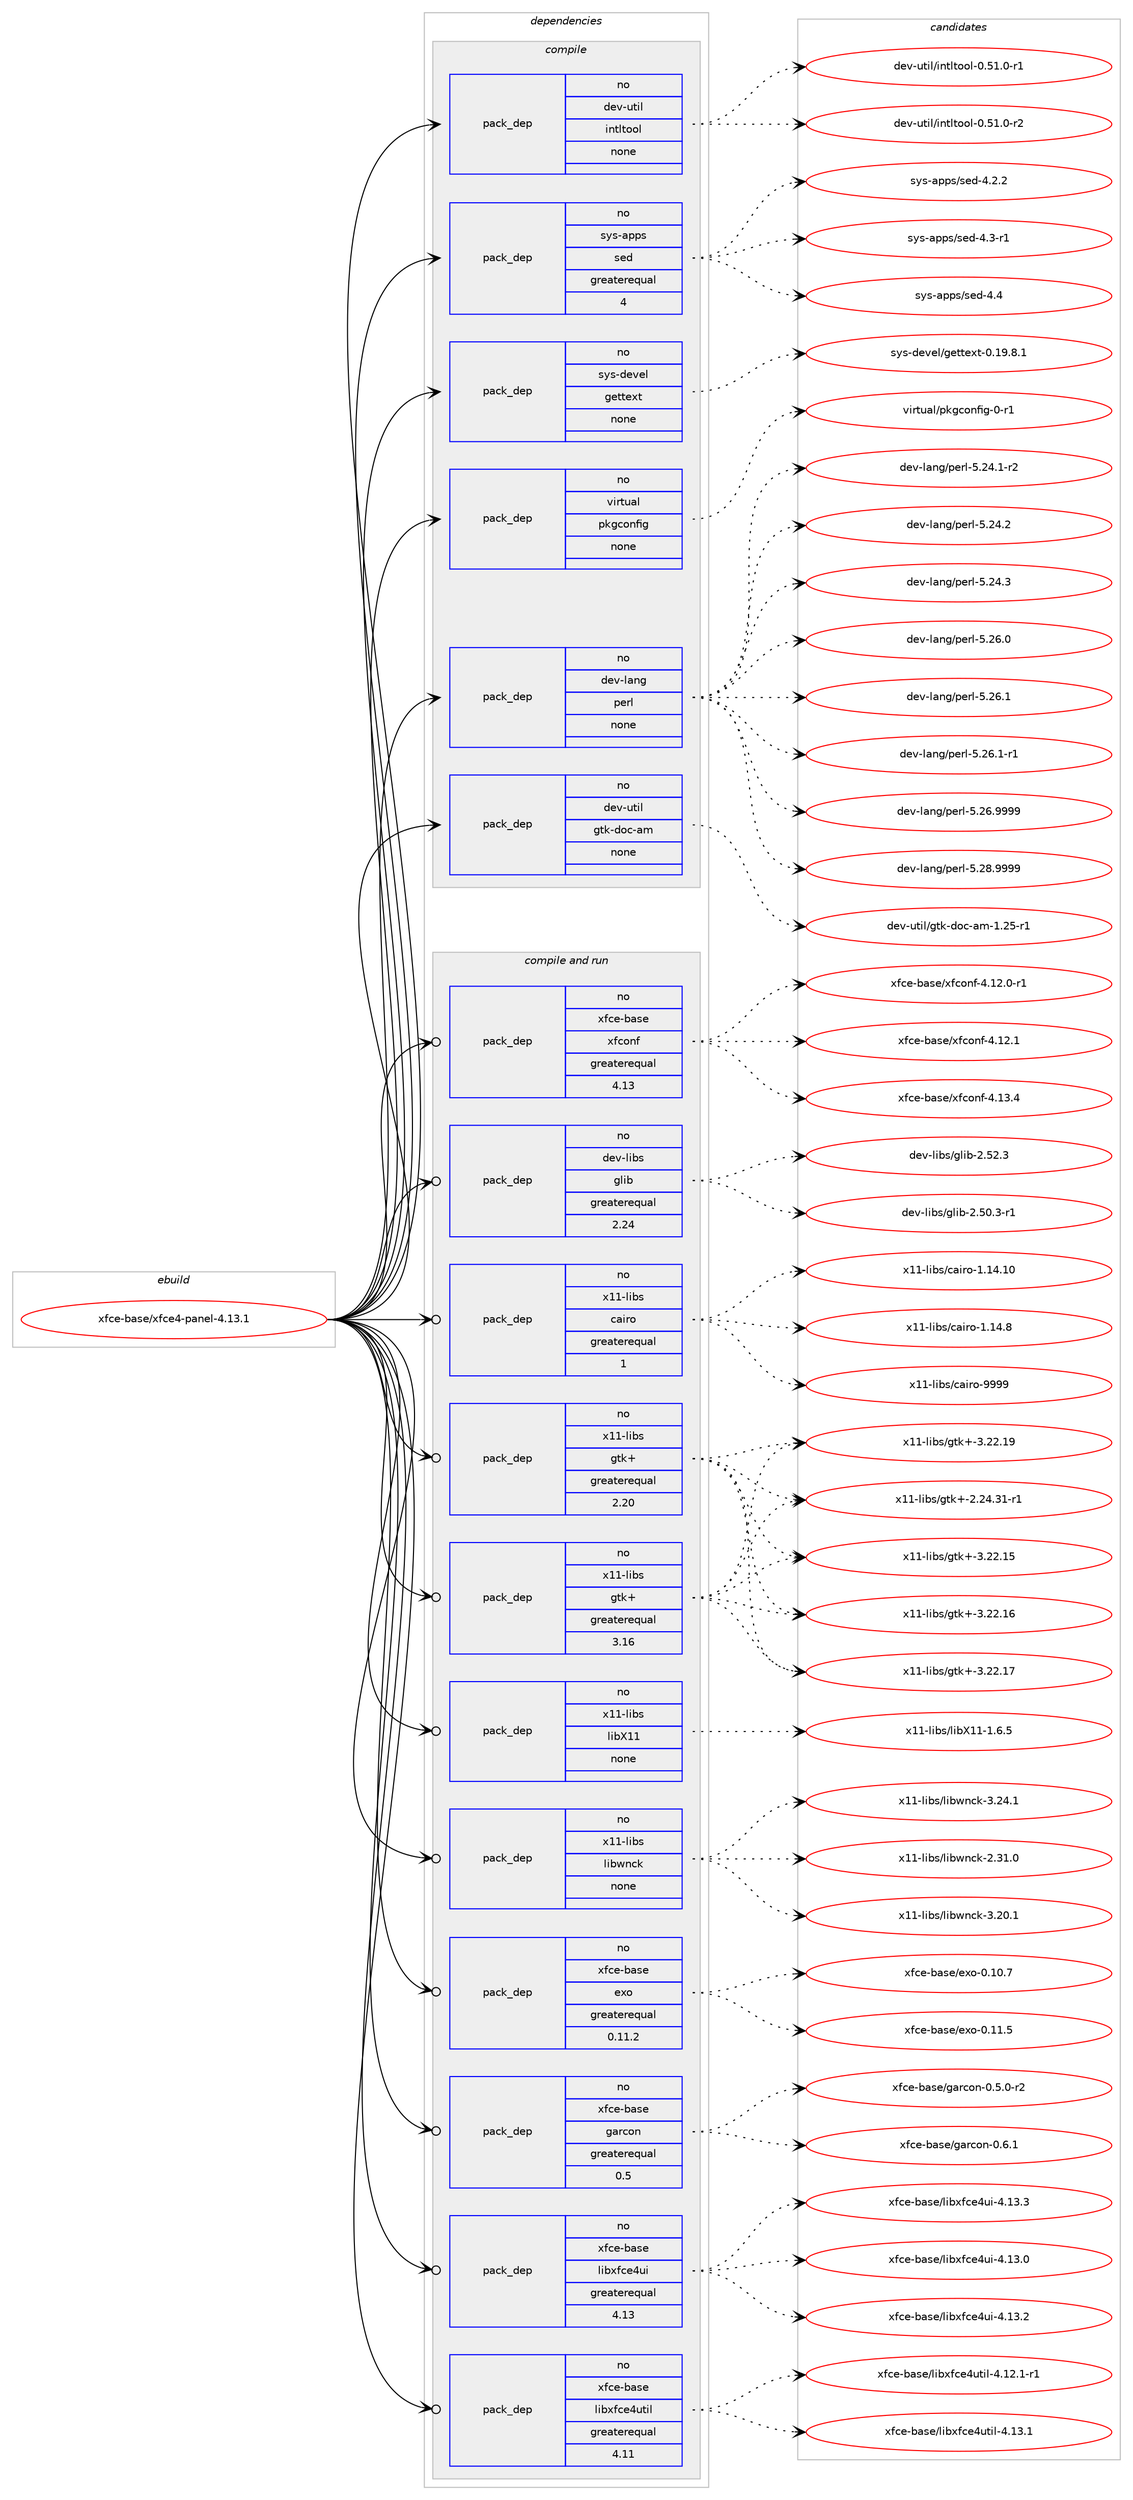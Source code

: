 digraph prolog {

# *************
# Graph options
# *************

newrank=true;
concentrate=true;
compound=true;
graph [rankdir=LR,fontname=Helvetica,fontsize=10,ranksep=1.5];#, ranksep=2.5, nodesep=0.2];
edge  [arrowhead=vee];
node  [fontname=Helvetica,fontsize=10];

# **********
# The ebuild
# **********

subgraph cluster_leftcol {
color=gray;
rank=same;
label=<<i>ebuild</i>>;
id [label="xfce-base/xfce4-panel-4.13.1", color=red, width=4, href="../xfce-base/xfce4-panel-4.13.1.svg"];
}

# ****************
# The dependencies
# ****************

subgraph cluster_midcol {
color=gray;
label=<<i>dependencies</i>>;
subgraph cluster_compile {
fillcolor="#eeeeee";
style=filled;
label=<<i>compile</i>>;
subgraph pack400002 {
dependency534773 [label=<<TABLE BORDER="0" CELLBORDER="1" CELLSPACING="0" CELLPADDING="4" WIDTH="220"><TR><TD ROWSPAN="6" CELLPADDING="30">pack_dep</TD></TR><TR><TD WIDTH="110">no</TD></TR><TR><TD>dev-lang</TD></TR><TR><TD>perl</TD></TR><TR><TD>none</TD></TR><TR><TD></TD></TR></TABLE>>, shape=none, color=blue];
}
id:e -> dependency534773:w [weight=20,style="solid",arrowhead="vee"];
subgraph pack400003 {
dependency534774 [label=<<TABLE BORDER="0" CELLBORDER="1" CELLSPACING="0" CELLPADDING="4" WIDTH="220"><TR><TD ROWSPAN="6" CELLPADDING="30">pack_dep</TD></TR><TR><TD WIDTH="110">no</TD></TR><TR><TD>dev-util</TD></TR><TR><TD>gtk-doc-am</TD></TR><TR><TD>none</TD></TR><TR><TD></TD></TR></TABLE>>, shape=none, color=blue];
}
id:e -> dependency534774:w [weight=20,style="solid",arrowhead="vee"];
subgraph pack400004 {
dependency534775 [label=<<TABLE BORDER="0" CELLBORDER="1" CELLSPACING="0" CELLPADDING="4" WIDTH="220"><TR><TD ROWSPAN="6" CELLPADDING="30">pack_dep</TD></TR><TR><TD WIDTH="110">no</TD></TR><TR><TD>dev-util</TD></TR><TR><TD>intltool</TD></TR><TR><TD>none</TD></TR><TR><TD></TD></TR></TABLE>>, shape=none, color=blue];
}
id:e -> dependency534775:w [weight=20,style="solid",arrowhead="vee"];
subgraph pack400005 {
dependency534776 [label=<<TABLE BORDER="0" CELLBORDER="1" CELLSPACING="0" CELLPADDING="4" WIDTH="220"><TR><TD ROWSPAN="6" CELLPADDING="30">pack_dep</TD></TR><TR><TD WIDTH="110">no</TD></TR><TR><TD>sys-apps</TD></TR><TR><TD>sed</TD></TR><TR><TD>greaterequal</TD></TR><TR><TD>4</TD></TR></TABLE>>, shape=none, color=blue];
}
id:e -> dependency534776:w [weight=20,style="solid",arrowhead="vee"];
subgraph pack400006 {
dependency534777 [label=<<TABLE BORDER="0" CELLBORDER="1" CELLSPACING="0" CELLPADDING="4" WIDTH="220"><TR><TD ROWSPAN="6" CELLPADDING="30">pack_dep</TD></TR><TR><TD WIDTH="110">no</TD></TR><TR><TD>sys-devel</TD></TR><TR><TD>gettext</TD></TR><TR><TD>none</TD></TR><TR><TD></TD></TR></TABLE>>, shape=none, color=blue];
}
id:e -> dependency534777:w [weight=20,style="solid",arrowhead="vee"];
subgraph pack400007 {
dependency534778 [label=<<TABLE BORDER="0" CELLBORDER="1" CELLSPACING="0" CELLPADDING="4" WIDTH="220"><TR><TD ROWSPAN="6" CELLPADDING="30">pack_dep</TD></TR><TR><TD WIDTH="110">no</TD></TR><TR><TD>virtual</TD></TR><TR><TD>pkgconfig</TD></TR><TR><TD>none</TD></TR><TR><TD></TD></TR></TABLE>>, shape=none, color=blue];
}
id:e -> dependency534778:w [weight=20,style="solid",arrowhead="vee"];
}
subgraph cluster_compileandrun {
fillcolor="#eeeeee";
style=filled;
label=<<i>compile and run</i>>;
subgraph pack400008 {
dependency534779 [label=<<TABLE BORDER="0" CELLBORDER="1" CELLSPACING="0" CELLPADDING="4" WIDTH="220"><TR><TD ROWSPAN="6" CELLPADDING="30">pack_dep</TD></TR><TR><TD WIDTH="110">no</TD></TR><TR><TD>dev-libs</TD></TR><TR><TD>glib</TD></TR><TR><TD>greaterequal</TD></TR><TR><TD>2.24</TD></TR></TABLE>>, shape=none, color=blue];
}
id:e -> dependency534779:w [weight=20,style="solid",arrowhead="odotvee"];
subgraph pack400009 {
dependency534780 [label=<<TABLE BORDER="0" CELLBORDER="1" CELLSPACING="0" CELLPADDING="4" WIDTH="220"><TR><TD ROWSPAN="6" CELLPADDING="30">pack_dep</TD></TR><TR><TD WIDTH="110">no</TD></TR><TR><TD>x11-libs</TD></TR><TR><TD>cairo</TD></TR><TR><TD>greaterequal</TD></TR><TR><TD>1</TD></TR></TABLE>>, shape=none, color=blue];
}
id:e -> dependency534780:w [weight=20,style="solid",arrowhead="odotvee"];
subgraph pack400010 {
dependency534781 [label=<<TABLE BORDER="0" CELLBORDER="1" CELLSPACING="0" CELLPADDING="4" WIDTH="220"><TR><TD ROWSPAN="6" CELLPADDING="30">pack_dep</TD></TR><TR><TD WIDTH="110">no</TD></TR><TR><TD>x11-libs</TD></TR><TR><TD>gtk+</TD></TR><TR><TD>greaterequal</TD></TR><TR><TD>2.20</TD></TR></TABLE>>, shape=none, color=blue];
}
id:e -> dependency534781:w [weight=20,style="solid",arrowhead="odotvee"];
subgraph pack400011 {
dependency534782 [label=<<TABLE BORDER="0" CELLBORDER="1" CELLSPACING="0" CELLPADDING="4" WIDTH="220"><TR><TD ROWSPAN="6" CELLPADDING="30">pack_dep</TD></TR><TR><TD WIDTH="110">no</TD></TR><TR><TD>x11-libs</TD></TR><TR><TD>gtk+</TD></TR><TR><TD>greaterequal</TD></TR><TR><TD>3.16</TD></TR></TABLE>>, shape=none, color=blue];
}
id:e -> dependency534782:w [weight=20,style="solid",arrowhead="odotvee"];
subgraph pack400012 {
dependency534783 [label=<<TABLE BORDER="0" CELLBORDER="1" CELLSPACING="0" CELLPADDING="4" WIDTH="220"><TR><TD ROWSPAN="6" CELLPADDING="30">pack_dep</TD></TR><TR><TD WIDTH="110">no</TD></TR><TR><TD>x11-libs</TD></TR><TR><TD>libX11</TD></TR><TR><TD>none</TD></TR><TR><TD></TD></TR></TABLE>>, shape=none, color=blue];
}
id:e -> dependency534783:w [weight=20,style="solid",arrowhead="odotvee"];
subgraph pack400013 {
dependency534784 [label=<<TABLE BORDER="0" CELLBORDER="1" CELLSPACING="0" CELLPADDING="4" WIDTH="220"><TR><TD ROWSPAN="6" CELLPADDING="30">pack_dep</TD></TR><TR><TD WIDTH="110">no</TD></TR><TR><TD>x11-libs</TD></TR><TR><TD>libwnck</TD></TR><TR><TD>none</TD></TR><TR><TD></TD></TR></TABLE>>, shape=none, color=blue];
}
id:e -> dependency534784:w [weight=20,style="solid",arrowhead="odotvee"];
subgraph pack400014 {
dependency534785 [label=<<TABLE BORDER="0" CELLBORDER="1" CELLSPACING="0" CELLPADDING="4" WIDTH="220"><TR><TD ROWSPAN="6" CELLPADDING="30">pack_dep</TD></TR><TR><TD WIDTH="110">no</TD></TR><TR><TD>xfce-base</TD></TR><TR><TD>exo</TD></TR><TR><TD>greaterequal</TD></TR><TR><TD>0.11.2</TD></TR></TABLE>>, shape=none, color=blue];
}
id:e -> dependency534785:w [weight=20,style="solid",arrowhead="odotvee"];
subgraph pack400015 {
dependency534786 [label=<<TABLE BORDER="0" CELLBORDER="1" CELLSPACING="0" CELLPADDING="4" WIDTH="220"><TR><TD ROWSPAN="6" CELLPADDING="30">pack_dep</TD></TR><TR><TD WIDTH="110">no</TD></TR><TR><TD>xfce-base</TD></TR><TR><TD>garcon</TD></TR><TR><TD>greaterequal</TD></TR><TR><TD>0.5</TD></TR></TABLE>>, shape=none, color=blue];
}
id:e -> dependency534786:w [weight=20,style="solid",arrowhead="odotvee"];
subgraph pack400016 {
dependency534787 [label=<<TABLE BORDER="0" CELLBORDER="1" CELLSPACING="0" CELLPADDING="4" WIDTH="220"><TR><TD ROWSPAN="6" CELLPADDING="30">pack_dep</TD></TR><TR><TD WIDTH="110">no</TD></TR><TR><TD>xfce-base</TD></TR><TR><TD>libxfce4ui</TD></TR><TR><TD>greaterequal</TD></TR><TR><TD>4.13</TD></TR></TABLE>>, shape=none, color=blue];
}
id:e -> dependency534787:w [weight=20,style="solid",arrowhead="odotvee"];
subgraph pack400017 {
dependency534788 [label=<<TABLE BORDER="0" CELLBORDER="1" CELLSPACING="0" CELLPADDING="4" WIDTH="220"><TR><TD ROWSPAN="6" CELLPADDING="30">pack_dep</TD></TR><TR><TD WIDTH="110">no</TD></TR><TR><TD>xfce-base</TD></TR><TR><TD>libxfce4util</TD></TR><TR><TD>greaterequal</TD></TR><TR><TD>4.11</TD></TR></TABLE>>, shape=none, color=blue];
}
id:e -> dependency534788:w [weight=20,style="solid",arrowhead="odotvee"];
subgraph pack400018 {
dependency534789 [label=<<TABLE BORDER="0" CELLBORDER="1" CELLSPACING="0" CELLPADDING="4" WIDTH="220"><TR><TD ROWSPAN="6" CELLPADDING="30">pack_dep</TD></TR><TR><TD WIDTH="110">no</TD></TR><TR><TD>xfce-base</TD></TR><TR><TD>xfconf</TD></TR><TR><TD>greaterequal</TD></TR><TR><TD>4.13</TD></TR></TABLE>>, shape=none, color=blue];
}
id:e -> dependency534789:w [weight=20,style="solid",arrowhead="odotvee"];
}
subgraph cluster_run {
fillcolor="#eeeeee";
style=filled;
label=<<i>run</i>>;
}
}

# **************
# The candidates
# **************

subgraph cluster_choices {
rank=same;
color=gray;
label=<<i>candidates</i>>;

subgraph choice400002 {
color=black;
nodesep=1;
choice100101118451089711010347112101114108455346505246494511450 [label="dev-lang/perl-5.24.1-r2", color=red, width=4,href="../dev-lang/perl-5.24.1-r2.svg"];
choice10010111845108971101034711210111410845534650524650 [label="dev-lang/perl-5.24.2", color=red, width=4,href="../dev-lang/perl-5.24.2.svg"];
choice10010111845108971101034711210111410845534650524651 [label="dev-lang/perl-5.24.3", color=red, width=4,href="../dev-lang/perl-5.24.3.svg"];
choice10010111845108971101034711210111410845534650544648 [label="dev-lang/perl-5.26.0", color=red, width=4,href="../dev-lang/perl-5.26.0.svg"];
choice10010111845108971101034711210111410845534650544649 [label="dev-lang/perl-5.26.1", color=red, width=4,href="../dev-lang/perl-5.26.1.svg"];
choice100101118451089711010347112101114108455346505446494511449 [label="dev-lang/perl-5.26.1-r1", color=red, width=4,href="../dev-lang/perl-5.26.1-r1.svg"];
choice10010111845108971101034711210111410845534650544657575757 [label="dev-lang/perl-5.26.9999", color=red, width=4,href="../dev-lang/perl-5.26.9999.svg"];
choice10010111845108971101034711210111410845534650564657575757 [label="dev-lang/perl-5.28.9999", color=red, width=4,href="../dev-lang/perl-5.28.9999.svg"];
dependency534773:e -> choice100101118451089711010347112101114108455346505246494511450:w [style=dotted,weight="100"];
dependency534773:e -> choice10010111845108971101034711210111410845534650524650:w [style=dotted,weight="100"];
dependency534773:e -> choice10010111845108971101034711210111410845534650524651:w [style=dotted,weight="100"];
dependency534773:e -> choice10010111845108971101034711210111410845534650544648:w [style=dotted,weight="100"];
dependency534773:e -> choice10010111845108971101034711210111410845534650544649:w [style=dotted,weight="100"];
dependency534773:e -> choice100101118451089711010347112101114108455346505446494511449:w [style=dotted,weight="100"];
dependency534773:e -> choice10010111845108971101034711210111410845534650544657575757:w [style=dotted,weight="100"];
dependency534773:e -> choice10010111845108971101034711210111410845534650564657575757:w [style=dotted,weight="100"];
}
subgraph choice400003 {
color=black;
nodesep=1;
choice10010111845117116105108471031161074510011199459710945494650534511449 [label="dev-util/gtk-doc-am-1.25-r1", color=red, width=4,href="../dev-util/gtk-doc-am-1.25-r1.svg"];
dependency534774:e -> choice10010111845117116105108471031161074510011199459710945494650534511449:w [style=dotted,weight="100"];
}
subgraph choice400004 {
color=black;
nodesep=1;
choice1001011184511711610510847105110116108116111111108454846534946484511449 [label="dev-util/intltool-0.51.0-r1", color=red, width=4,href="../dev-util/intltool-0.51.0-r1.svg"];
choice1001011184511711610510847105110116108116111111108454846534946484511450 [label="dev-util/intltool-0.51.0-r2", color=red, width=4,href="../dev-util/intltool-0.51.0-r2.svg"];
dependency534775:e -> choice1001011184511711610510847105110116108116111111108454846534946484511449:w [style=dotted,weight="100"];
dependency534775:e -> choice1001011184511711610510847105110116108116111111108454846534946484511450:w [style=dotted,weight="100"];
}
subgraph choice400005 {
color=black;
nodesep=1;
choice115121115459711211211547115101100455246504650 [label="sys-apps/sed-4.2.2", color=red, width=4,href="../sys-apps/sed-4.2.2.svg"];
choice115121115459711211211547115101100455246514511449 [label="sys-apps/sed-4.3-r1", color=red, width=4,href="../sys-apps/sed-4.3-r1.svg"];
choice11512111545971121121154711510110045524652 [label="sys-apps/sed-4.4", color=red, width=4,href="../sys-apps/sed-4.4.svg"];
dependency534776:e -> choice115121115459711211211547115101100455246504650:w [style=dotted,weight="100"];
dependency534776:e -> choice115121115459711211211547115101100455246514511449:w [style=dotted,weight="100"];
dependency534776:e -> choice11512111545971121121154711510110045524652:w [style=dotted,weight="100"];
}
subgraph choice400006 {
color=black;
nodesep=1;
choice1151211154510010111810110847103101116116101120116454846495746564649 [label="sys-devel/gettext-0.19.8.1", color=red, width=4,href="../sys-devel/gettext-0.19.8.1.svg"];
dependency534777:e -> choice1151211154510010111810110847103101116116101120116454846495746564649:w [style=dotted,weight="100"];
}
subgraph choice400007 {
color=black;
nodesep=1;
choice11810511411611797108471121071039911111010210510345484511449 [label="virtual/pkgconfig-0-r1", color=red, width=4,href="../virtual/pkgconfig-0-r1.svg"];
dependency534778:e -> choice11810511411611797108471121071039911111010210510345484511449:w [style=dotted,weight="100"];
}
subgraph choice400008 {
color=black;
nodesep=1;
choice10010111845108105981154710310810598455046534846514511449 [label="dev-libs/glib-2.50.3-r1", color=red, width=4,href="../dev-libs/glib-2.50.3-r1.svg"];
choice1001011184510810598115471031081059845504653504651 [label="dev-libs/glib-2.52.3", color=red, width=4,href="../dev-libs/glib-2.52.3.svg"];
dependency534779:e -> choice10010111845108105981154710310810598455046534846514511449:w [style=dotted,weight="100"];
dependency534779:e -> choice1001011184510810598115471031081059845504653504651:w [style=dotted,weight="100"];
}
subgraph choice400009 {
color=black;
nodesep=1;
choice120494945108105981154799971051141114549464952464948 [label="x11-libs/cairo-1.14.10", color=red, width=4,href="../x11-libs/cairo-1.14.10.svg"];
choice1204949451081059811547999710511411145494649524656 [label="x11-libs/cairo-1.14.8", color=red, width=4,href="../x11-libs/cairo-1.14.8.svg"];
choice120494945108105981154799971051141114557575757 [label="x11-libs/cairo-9999", color=red, width=4,href="../x11-libs/cairo-9999.svg"];
dependency534780:e -> choice120494945108105981154799971051141114549464952464948:w [style=dotted,weight="100"];
dependency534780:e -> choice1204949451081059811547999710511411145494649524656:w [style=dotted,weight="100"];
dependency534780:e -> choice120494945108105981154799971051141114557575757:w [style=dotted,weight="100"];
}
subgraph choice400010 {
color=black;
nodesep=1;
choice12049494510810598115471031161074345504650524651494511449 [label="x11-libs/gtk+-2.24.31-r1", color=red, width=4,href="../x11-libs/gtk+-2.24.31-r1.svg"];
choice1204949451081059811547103116107434551465050464953 [label="x11-libs/gtk+-3.22.15", color=red, width=4,href="../x11-libs/gtk+-3.22.15.svg"];
choice1204949451081059811547103116107434551465050464954 [label="x11-libs/gtk+-3.22.16", color=red, width=4,href="../x11-libs/gtk+-3.22.16.svg"];
choice1204949451081059811547103116107434551465050464955 [label="x11-libs/gtk+-3.22.17", color=red, width=4,href="../x11-libs/gtk+-3.22.17.svg"];
choice1204949451081059811547103116107434551465050464957 [label="x11-libs/gtk+-3.22.19", color=red, width=4,href="../x11-libs/gtk+-3.22.19.svg"];
dependency534781:e -> choice12049494510810598115471031161074345504650524651494511449:w [style=dotted,weight="100"];
dependency534781:e -> choice1204949451081059811547103116107434551465050464953:w [style=dotted,weight="100"];
dependency534781:e -> choice1204949451081059811547103116107434551465050464954:w [style=dotted,weight="100"];
dependency534781:e -> choice1204949451081059811547103116107434551465050464955:w [style=dotted,weight="100"];
dependency534781:e -> choice1204949451081059811547103116107434551465050464957:w [style=dotted,weight="100"];
}
subgraph choice400011 {
color=black;
nodesep=1;
choice12049494510810598115471031161074345504650524651494511449 [label="x11-libs/gtk+-2.24.31-r1", color=red, width=4,href="../x11-libs/gtk+-2.24.31-r1.svg"];
choice1204949451081059811547103116107434551465050464953 [label="x11-libs/gtk+-3.22.15", color=red, width=4,href="../x11-libs/gtk+-3.22.15.svg"];
choice1204949451081059811547103116107434551465050464954 [label="x11-libs/gtk+-3.22.16", color=red, width=4,href="../x11-libs/gtk+-3.22.16.svg"];
choice1204949451081059811547103116107434551465050464955 [label="x11-libs/gtk+-3.22.17", color=red, width=4,href="../x11-libs/gtk+-3.22.17.svg"];
choice1204949451081059811547103116107434551465050464957 [label="x11-libs/gtk+-3.22.19", color=red, width=4,href="../x11-libs/gtk+-3.22.19.svg"];
dependency534782:e -> choice12049494510810598115471031161074345504650524651494511449:w [style=dotted,weight="100"];
dependency534782:e -> choice1204949451081059811547103116107434551465050464953:w [style=dotted,weight="100"];
dependency534782:e -> choice1204949451081059811547103116107434551465050464954:w [style=dotted,weight="100"];
dependency534782:e -> choice1204949451081059811547103116107434551465050464955:w [style=dotted,weight="100"];
dependency534782:e -> choice1204949451081059811547103116107434551465050464957:w [style=dotted,weight="100"];
}
subgraph choice400012 {
color=black;
nodesep=1;
choice120494945108105981154710810598884949454946544653 [label="x11-libs/libX11-1.6.5", color=red, width=4,href="../x11-libs/libX11-1.6.5.svg"];
dependency534783:e -> choice120494945108105981154710810598884949454946544653:w [style=dotted,weight="100"];
}
subgraph choice400013 {
color=black;
nodesep=1;
choice1204949451081059811547108105981191109910745504651494648 [label="x11-libs/libwnck-2.31.0", color=red, width=4,href="../x11-libs/libwnck-2.31.0.svg"];
choice1204949451081059811547108105981191109910745514650484649 [label="x11-libs/libwnck-3.20.1", color=red, width=4,href="../x11-libs/libwnck-3.20.1.svg"];
choice1204949451081059811547108105981191109910745514650524649 [label="x11-libs/libwnck-3.24.1", color=red, width=4,href="../x11-libs/libwnck-3.24.1.svg"];
dependency534784:e -> choice1204949451081059811547108105981191109910745504651494648:w [style=dotted,weight="100"];
dependency534784:e -> choice1204949451081059811547108105981191109910745514650484649:w [style=dotted,weight="100"];
dependency534784:e -> choice1204949451081059811547108105981191109910745514650524649:w [style=dotted,weight="100"];
}
subgraph choice400014 {
color=black;
nodesep=1;
choice120102991014598971151014710112011145484649484655 [label="xfce-base/exo-0.10.7", color=red, width=4,href="../xfce-base/exo-0.10.7.svg"];
choice120102991014598971151014710112011145484649494653 [label="xfce-base/exo-0.11.5", color=red, width=4,href="../xfce-base/exo-0.11.5.svg"];
dependency534785:e -> choice120102991014598971151014710112011145484649484655:w [style=dotted,weight="100"];
dependency534785:e -> choice120102991014598971151014710112011145484649494653:w [style=dotted,weight="100"];
}
subgraph choice400015 {
color=black;
nodesep=1;
choice120102991014598971151014710397114991111104548465346484511450 [label="xfce-base/garcon-0.5.0-r2", color=red, width=4,href="../xfce-base/garcon-0.5.0-r2.svg"];
choice12010299101459897115101471039711499111110454846544649 [label="xfce-base/garcon-0.6.1", color=red, width=4,href="../xfce-base/garcon-0.6.1.svg"];
dependency534786:e -> choice120102991014598971151014710397114991111104548465346484511450:w [style=dotted,weight="100"];
dependency534786:e -> choice12010299101459897115101471039711499111110454846544649:w [style=dotted,weight="100"];
}
subgraph choice400016 {
color=black;
nodesep=1;
choice120102991014598971151014710810598120102991015211710545524649514648 [label="xfce-base/libxfce4ui-4.13.0", color=red, width=4,href="../xfce-base/libxfce4ui-4.13.0.svg"];
choice120102991014598971151014710810598120102991015211710545524649514650 [label="xfce-base/libxfce4ui-4.13.2", color=red, width=4,href="../xfce-base/libxfce4ui-4.13.2.svg"];
choice120102991014598971151014710810598120102991015211710545524649514651 [label="xfce-base/libxfce4ui-4.13.3", color=red, width=4,href="../xfce-base/libxfce4ui-4.13.3.svg"];
dependency534787:e -> choice120102991014598971151014710810598120102991015211710545524649514648:w [style=dotted,weight="100"];
dependency534787:e -> choice120102991014598971151014710810598120102991015211710545524649514650:w [style=dotted,weight="100"];
dependency534787:e -> choice120102991014598971151014710810598120102991015211710545524649514651:w [style=dotted,weight="100"];
}
subgraph choice400017 {
color=black;
nodesep=1;
choice1201029910145989711510147108105981201029910152117116105108455246495046494511449 [label="xfce-base/libxfce4util-4.12.1-r1", color=red, width=4,href="../xfce-base/libxfce4util-4.12.1-r1.svg"];
choice120102991014598971151014710810598120102991015211711610510845524649514649 [label="xfce-base/libxfce4util-4.13.1", color=red, width=4,href="../xfce-base/libxfce4util-4.13.1.svg"];
dependency534788:e -> choice1201029910145989711510147108105981201029910152117116105108455246495046494511449:w [style=dotted,weight="100"];
dependency534788:e -> choice120102991014598971151014710810598120102991015211711610510845524649514649:w [style=dotted,weight="100"];
}
subgraph choice400018 {
color=black;
nodesep=1;
choice120102991014598971151014712010299111110102455246495046484511449 [label="xfce-base/xfconf-4.12.0-r1", color=red, width=4,href="../xfce-base/xfconf-4.12.0-r1.svg"];
choice12010299101459897115101471201029911111010245524649504649 [label="xfce-base/xfconf-4.12.1", color=red, width=4,href="../xfce-base/xfconf-4.12.1.svg"];
choice12010299101459897115101471201029911111010245524649514652 [label="xfce-base/xfconf-4.13.4", color=red, width=4,href="../xfce-base/xfconf-4.13.4.svg"];
dependency534789:e -> choice120102991014598971151014712010299111110102455246495046484511449:w [style=dotted,weight="100"];
dependency534789:e -> choice12010299101459897115101471201029911111010245524649504649:w [style=dotted,weight="100"];
dependency534789:e -> choice12010299101459897115101471201029911111010245524649514652:w [style=dotted,weight="100"];
}
}

}

